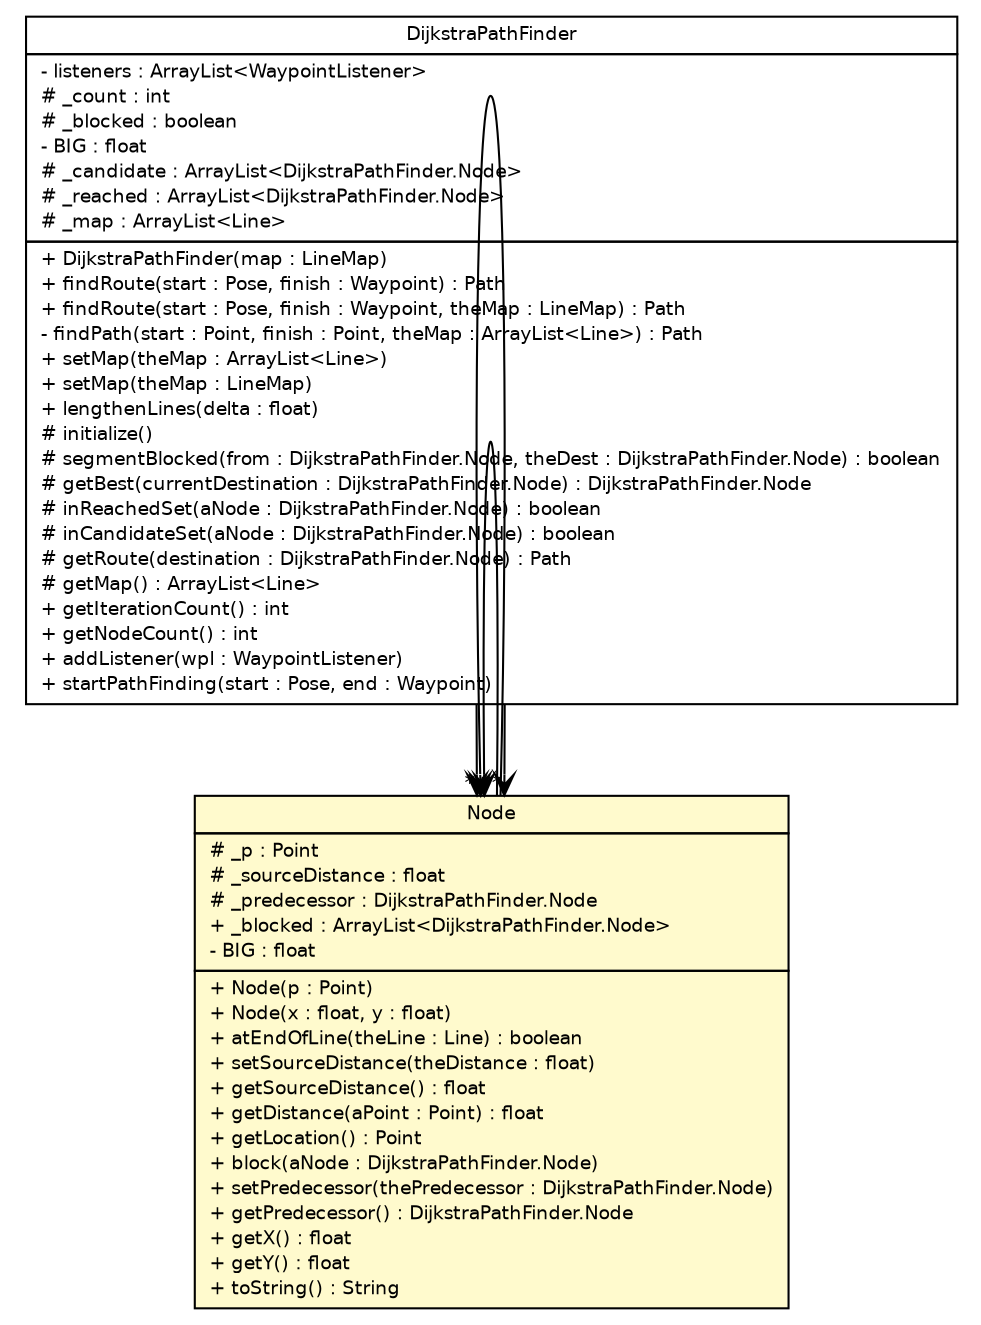 #!/usr/local/bin/dot
#
# Class diagram 
# Generated by UMLGraph version R5_6-24-gf6e263 (http://www.umlgraph.org/)
#

digraph G {
	edge [fontname="Helvetica",fontsize=10,labelfontname="Helvetica",labelfontsize=10];
	node [fontname="Helvetica",fontsize=10,shape=plaintext];
	nodesep=0.25;
	ranksep=0.5;
	// lejos.robotics.pathfinding.DijkstraPathFinder
	c1280 [label=<<table title="lejos.robotics.pathfinding.DijkstraPathFinder" border="0" cellborder="1" cellspacing="0" cellpadding="2" port="p" href="./DijkstraPathFinder.html">
		<tr><td><table border="0" cellspacing="0" cellpadding="1">
<tr><td align="center" balign="center"> DijkstraPathFinder </td></tr>
		</table></td></tr>
		<tr><td><table border="0" cellspacing="0" cellpadding="1">
<tr><td align="left" balign="left"> - listeners : ArrayList&lt;WaypointListener&gt; </td></tr>
<tr><td align="left" balign="left"> # _count : int </td></tr>
<tr><td align="left" balign="left"> # _blocked : boolean </td></tr>
<tr><td align="left" balign="left"> - BIG : float </td></tr>
<tr><td align="left" balign="left"> # _candidate : ArrayList&lt;DijkstraPathFinder.Node&gt; </td></tr>
<tr><td align="left" balign="left"> # _reached : ArrayList&lt;DijkstraPathFinder.Node&gt; </td></tr>
<tr><td align="left" balign="left"> # _map : ArrayList&lt;Line&gt; </td></tr>
		</table></td></tr>
		<tr><td><table border="0" cellspacing="0" cellpadding="1">
<tr><td align="left" balign="left"> + DijkstraPathFinder(map : LineMap) </td></tr>
<tr><td align="left" balign="left"> + findRoute(start : Pose, finish : Waypoint) : Path </td></tr>
<tr><td align="left" balign="left"> + findRoute(start : Pose, finish : Waypoint, theMap : LineMap) : Path </td></tr>
<tr><td align="left" balign="left"> - findPath(start : Point, finish : Point, theMap : ArrayList&lt;Line&gt;) : Path </td></tr>
<tr><td align="left" balign="left"> + setMap(theMap : ArrayList&lt;Line&gt;) </td></tr>
<tr><td align="left" balign="left"> + setMap(theMap : LineMap) </td></tr>
<tr><td align="left" balign="left"> + lengthenLines(delta : float) </td></tr>
<tr><td align="left" balign="left"> # initialize() </td></tr>
<tr><td align="left" balign="left"> # segmentBlocked(from : DijkstraPathFinder.Node, theDest : DijkstraPathFinder.Node) : boolean </td></tr>
<tr><td align="left" balign="left"> # getBest(currentDestination : DijkstraPathFinder.Node) : DijkstraPathFinder.Node </td></tr>
<tr><td align="left" balign="left"> # inReachedSet(aNode : DijkstraPathFinder.Node) : boolean </td></tr>
<tr><td align="left" balign="left"> # inCandidateSet(aNode : DijkstraPathFinder.Node) : boolean </td></tr>
<tr><td align="left" balign="left"> # getRoute(destination : DijkstraPathFinder.Node) : Path </td></tr>
<tr><td align="left" balign="left"> # getMap() : ArrayList&lt;Line&gt; </td></tr>
<tr><td align="left" balign="left"> + getIterationCount() : int </td></tr>
<tr><td align="left" balign="left"> + getNodeCount() : int </td></tr>
<tr><td align="left" balign="left"> + addListener(wpl : WaypointListener) </td></tr>
<tr><td align="left" balign="left"> + startPathFinding(start : Pose, end : Waypoint) </td></tr>
		</table></td></tr>
		</table>>, URL="./DijkstraPathFinder.html", fontname="Helvetica", fontcolor="black", fontsize=9.0];
	// lejos.robotics.pathfinding.DijkstraPathFinder.Node
	c1281 [label=<<table title="lejos.robotics.pathfinding.DijkstraPathFinder.Node" border="0" cellborder="1" cellspacing="0" cellpadding="2" port="p" bgcolor="lemonChiffon" href="./DijkstraPathFinder.Node.html">
		<tr><td><table border="0" cellspacing="0" cellpadding="1">
<tr><td align="center" balign="center"> Node </td></tr>
		</table></td></tr>
		<tr><td><table border="0" cellspacing="0" cellpadding="1">
<tr><td align="left" balign="left"> # _p : Point </td></tr>
<tr><td align="left" balign="left"> # _sourceDistance : float </td></tr>
<tr><td align="left" balign="left"> # _predecessor : DijkstraPathFinder.Node </td></tr>
<tr><td align="left" balign="left"> + _blocked : ArrayList&lt;DijkstraPathFinder.Node&gt; </td></tr>
<tr><td align="left" balign="left"> - BIG : float </td></tr>
		</table></td></tr>
		<tr><td><table border="0" cellspacing="0" cellpadding="1">
<tr><td align="left" balign="left"> + Node(p : Point) </td></tr>
<tr><td align="left" balign="left"> + Node(x : float, y : float) </td></tr>
<tr><td align="left" balign="left"> + atEndOfLine(theLine : Line) : boolean </td></tr>
<tr><td align="left" balign="left"> + setSourceDistance(theDistance : float) </td></tr>
<tr><td align="left" balign="left"> + getSourceDistance() : float </td></tr>
<tr><td align="left" balign="left"> + getDistance(aPoint : Point) : float </td></tr>
<tr><td align="left" balign="left"> + getLocation() : Point </td></tr>
<tr><td align="left" balign="left"> + block(aNode : DijkstraPathFinder.Node) </td></tr>
<tr><td align="left" balign="left"> + setPredecessor(thePredecessor : DijkstraPathFinder.Node) </td></tr>
<tr><td align="left" balign="left"> + getPredecessor() : DijkstraPathFinder.Node </td></tr>
<tr><td align="left" balign="left"> + getX() : float </td></tr>
<tr><td align="left" balign="left"> + getY() : float </td></tr>
<tr><td align="left" balign="left"> + toString() : String </td></tr>
		</table></td></tr>
		</table>>, URL="./DijkstraPathFinder.Node.html", fontname="Helvetica", fontcolor="black", fontsize=9.0];
	// lejos.robotics.pathfinding.DijkstraPathFinder NAVASSOC lejos.robotics.pathfinding.DijkstraPathFinder.Node
	c1280:p -> c1281:p [taillabel="", label="", headlabel="*", fontname="Helvetica", fontcolor="black", fontsize=10.0, color="black", arrowhead=open];
	// lejos.robotics.pathfinding.DijkstraPathFinder NAVASSOC lejos.robotics.pathfinding.DijkstraPathFinder.Node
	c1280:p -> c1281:p [taillabel="", label="", headlabel="*", fontname="Helvetica", fontcolor="black", fontsize=10.0, color="black", arrowhead=open];
	// lejos.robotics.pathfinding.DijkstraPathFinder.Node NAVASSOC lejos.robotics.pathfinding.DijkstraPathFinder.Node
	c1281:p -> c1281:p [taillabel="", label="", headlabel="", fontname="Helvetica", fontcolor="black", fontsize=10.0, color="black", arrowhead=open];
	// lejos.robotics.pathfinding.DijkstraPathFinder.Node NAVASSOC lejos.robotics.pathfinding.DijkstraPathFinder.Node
	c1281:p -> c1281:p [taillabel="", label="", headlabel="*", fontname="Helvetica", fontcolor="black", fontsize=10.0, color="black", arrowhead=open];
}

